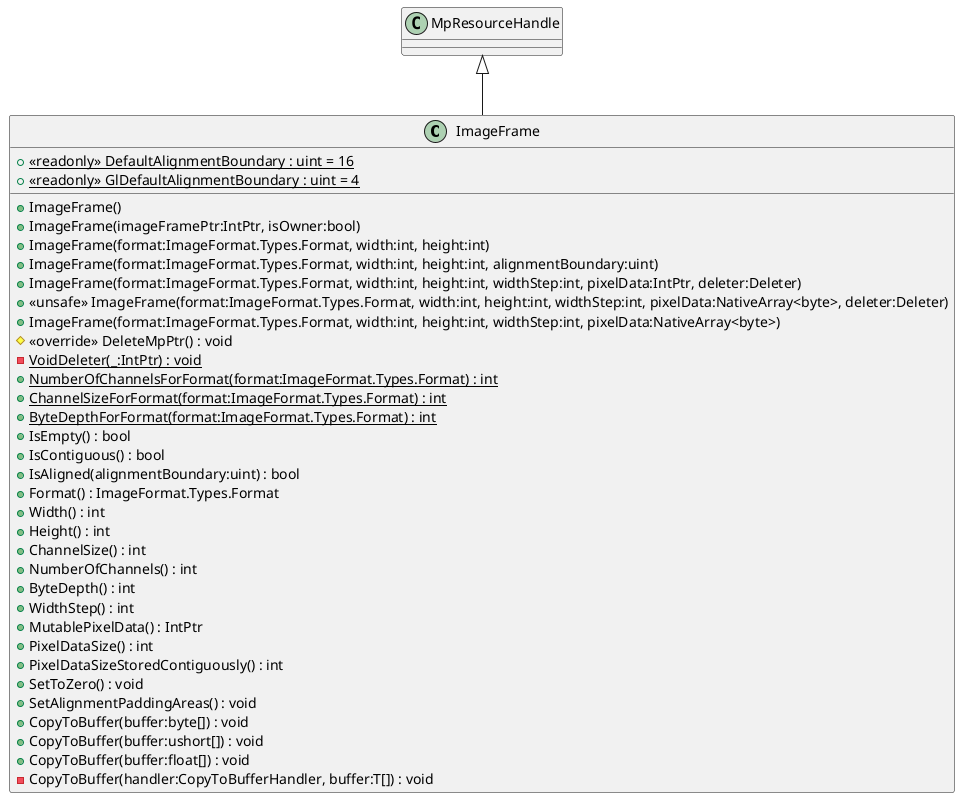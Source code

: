 @startuml
class ImageFrame {
    + {static} <<readonly>> DefaultAlignmentBoundary : uint = 16
    + {static} <<readonly>> GlDefaultAlignmentBoundary : uint = 4
    + ImageFrame()
    + ImageFrame(imageFramePtr:IntPtr, isOwner:bool)
    + ImageFrame(format:ImageFormat.Types.Format, width:int, height:int)
    + ImageFrame(format:ImageFormat.Types.Format, width:int, height:int, alignmentBoundary:uint)
    + ImageFrame(format:ImageFormat.Types.Format, width:int, height:int, widthStep:int, pixelData:IntPtr, deleter:Deleter)
    + <<unsafe>> ImageFrame(format:ImageFormat.Types.Format, width:int, height:int, widthStep:int, pixelData:NativeArray<byte>, deleter:Deleter)
    + ImageFrame(format:ImageFormat.Types.Format, width:int, height:int, widthStep:int, pixelData:NativeArray<byte>)
    # <<override>> DeleteMpPtr() : void
    - {static} VoidDeleter(_:IntPtr) : void
    + {static} NumberOfChannelsForFormat(format:ImageFormat.Types.Format) : int
    + {static} ChannelSizeForFormat(format:ImageFormat.Types.Format) : int
    + {static} ByteDepthForFormat(format:ImageFormat.Types.Format) : int
    + IsEmpty() : bool
    + IsContiguous() : bool
    + IsAligned(alignmentBoundary:uint) : bool
    + Format() : ImageFormat.Types.Format
    + Width() : int
    + Height() : int
    + ChannelSize() : int
    + NumberOfChannels() : int
    + ByteDepth() : int
    + WidthStep() : int
    + MutablePixelData() : IntPtr
    + PixelDataSize() : int
    + PixelDataSizeStoredContiguously() : int
    + SetToZero() : void
    + SetAlignmentPaddingAreas() : void
    + CopyToBuffer(buffer:byte[]) : void
    + CopyToBuffer(buffer:ushort[]) : void
    + CopyToBuffer(buffer:float[]) : void
    - CopyToBuffer(handler:CopyToBufferHandler, buffer:T[]) : void
}
MpResourceHandle <|-- ImageFrame
@enduml
